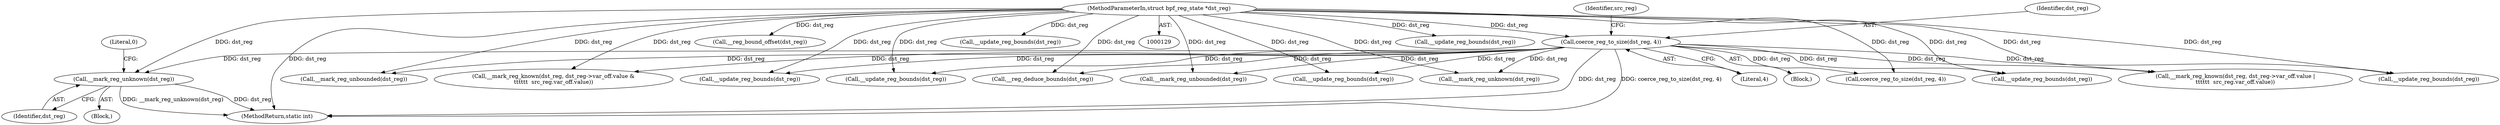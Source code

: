digraph "0_linux_d3bd7413e0ca40b60cf60d4003246d067cafdeda@pointer" {
"1000235" [label="(Call,__mark_reg_unknown(dst_reg))"];
"1000177" [label="(Call,coerce_reg_to_size(dst_reg, 4))"];
"1000132" [label="(MethodParameterIn,struct bpf_reg_state *dst_reg)"];
"1000641" [label="(Call,__mark_reg_known(dst_reg, dst_reg->var_off.value |\n\t\t\t\t\t\t  src_reg.var_off.value))"];
"1000894" [label="(Call,coerce_reg_to_size(dst_reg, 4))"];
"1000483" [label="(Call,__update_reg_bounds(dst_reg))"];
"1000235" [label="(Call,__mark_reg_unknown(dst_reg))"];
"1000176" [label="(Block,)"];
"1000177" [label="(Call,coerce_reg_to_size(dst_reg, 4))"];
"1000497" [label="(Call,__mark_reg_unbounded(dst_reg))"];
"1000552" [label="(Call,__mark_reg_known(dst_reg, dst_reg->var_off.value &\n\t\t\t\t\t\t  src_reg.var_off.value))"];
"1000903" [label="(MethodReturn,static int)"];
"1000875" [label="(Call,__update_reg_bounds(dst_reg))"];
"1000785" [label="(Call,__update_reg_bounds(dst_reg))"];
"1000632" [label="(Call,__update_reg_bounds(dst_reg))"];
"1000899" [label="(Call,__reg_bound_offset(dst_reg))"];
"1000238" [label="(Literal,0)"];
"1000897" [label="(Call,__reg_deduce_bounds(dst_reg))"];
"1000178" [label="(Identifier,dst_reg)"];
"1000132" [label="(MethodParameterIn,struct bpf_reg_state *dst_reg)"];
"1000236" [label="(Identifier,dst_reg)"];
"1000234" [label="(Block,)"];
"1000255" [label="(Call,__mark_reg_unknown(dst_reg))"];
"1000727" [label="(Call,__update_reg_bounds(dst_reg))"];
"1000499" [label="(Call,__update_reg_bounds(dst_reg))"];
"1000830" [label="(Call,__update_reg_bounds(dst_reg))"];
"1000182" [label="(Identifier,src_reg)"];
"1000179" [label="(Literal,4)"];
"1000481" [label="(Call,__mark_reg_unbounded(dst_reg))"];
"1000235" -> "1000234"  [label="AST: "];
"1000235" -> "1000236"  [label="CFG: "];
"1000236" -> "1000235"  [label="AST: "];
"1000238" -> "1000235"  [label="CFG: "];
"1000235" -> "1000903"  [label="DDG: dst_reg"];
"1000235" -> "1000903"  [label="DDG: __mark_reg_unknown(dst_reg)"];
"1000177" -> "1000235"  [label="DDG: dst_reg"];
"1000132" -> "1000235"  [label="DDG: dst_reg"];
"1000177" -> "1000176"  [label="AST: "];
"1000177" -> "1000179"  [label="CFG: "];
"1000178" -> "1000177"  [label="AST: "];
"1000179" -> "1000177"  [label="AST: "];
"1000182" -> "1000177"  [label="CFG: "];
"1000177" -> "1000903"  [label="DDG: dst_reg"];
"1000177" -> "1000903"  [label="DDG: coerce_reg_to_size(dst_reg, 4)"];
"1000132" -> "1000177"  [label="DDG: dst_reg"];
"1000177" -> "1000255"  [label="DDG: dst_reg"];
"1000177" -> "1000481"  [label="DDG: dst_reg"];
"1000177" -> "1000497"  [label="DDG: dst_reg"];
"1000177" -> "1000552"  [label="DDG: dst_reg"];
"1000177" -> "1000632"  [label="DDG: dst_reg"];
"1000177" -> "1000641"  [label="DDG: dst_reg"];
"1000177" -> "1000727"  [label="DDG: dst_reg"];
"1000177" -> "1000785"  [label="DDG: dst_reg"];
"1000177" -> "1000830"  [label="DDG: dst_reg"];
"1000177" -> "1000875"  [label="DDG: dst_reg"];
"1000177" -> "1000894"  [label="DDG: dst_reg"];
"1000177" -> "1000897"  [label="DDG: dst_reg"];
"1000132" -> "1000129"  [label="AST: "];
"1000132" -> "1000903"  [label="DDG: dst_reg"];
"1000132" -> "1000255"  [label="DDG: dst_reg"];
"1000132" -> "1000481"  [label="DDG: dst_reg"];
"1000132" -> "1000483"  [label="DDG: dst_reg"];
"1000132" -> "1000497"  [label="DDG: dst_reg"];
"1000132" -> "1000499"  [label="DDG: dst_reg"];
"1000132" -> "1000552"  [label="DDG: dst_reg"];
"1000132" -> "1000632"  [label="DDG: dst_reg"];
"1000132" -> "1000641"  [label="DDG: dst_reg"];
"1000132" -> "1000727"  [label="DDG: dst_reg"];
"1000132" -> "1000785"  [label="DDG: dst_reg"];
"1000132" -> "1000830"  [label="DDG: dst_reg"];
"1000132" -> "1000875"  [label="DDG: dst_reg"];
"1000132" -> "1000894"  [label="DDG: dst_reg"];
"1000132" -> "1000897"  [label="DDG: dst_reg"];
"1000132" -> "1000899"  [label="DDG: dst_reg"];
}
